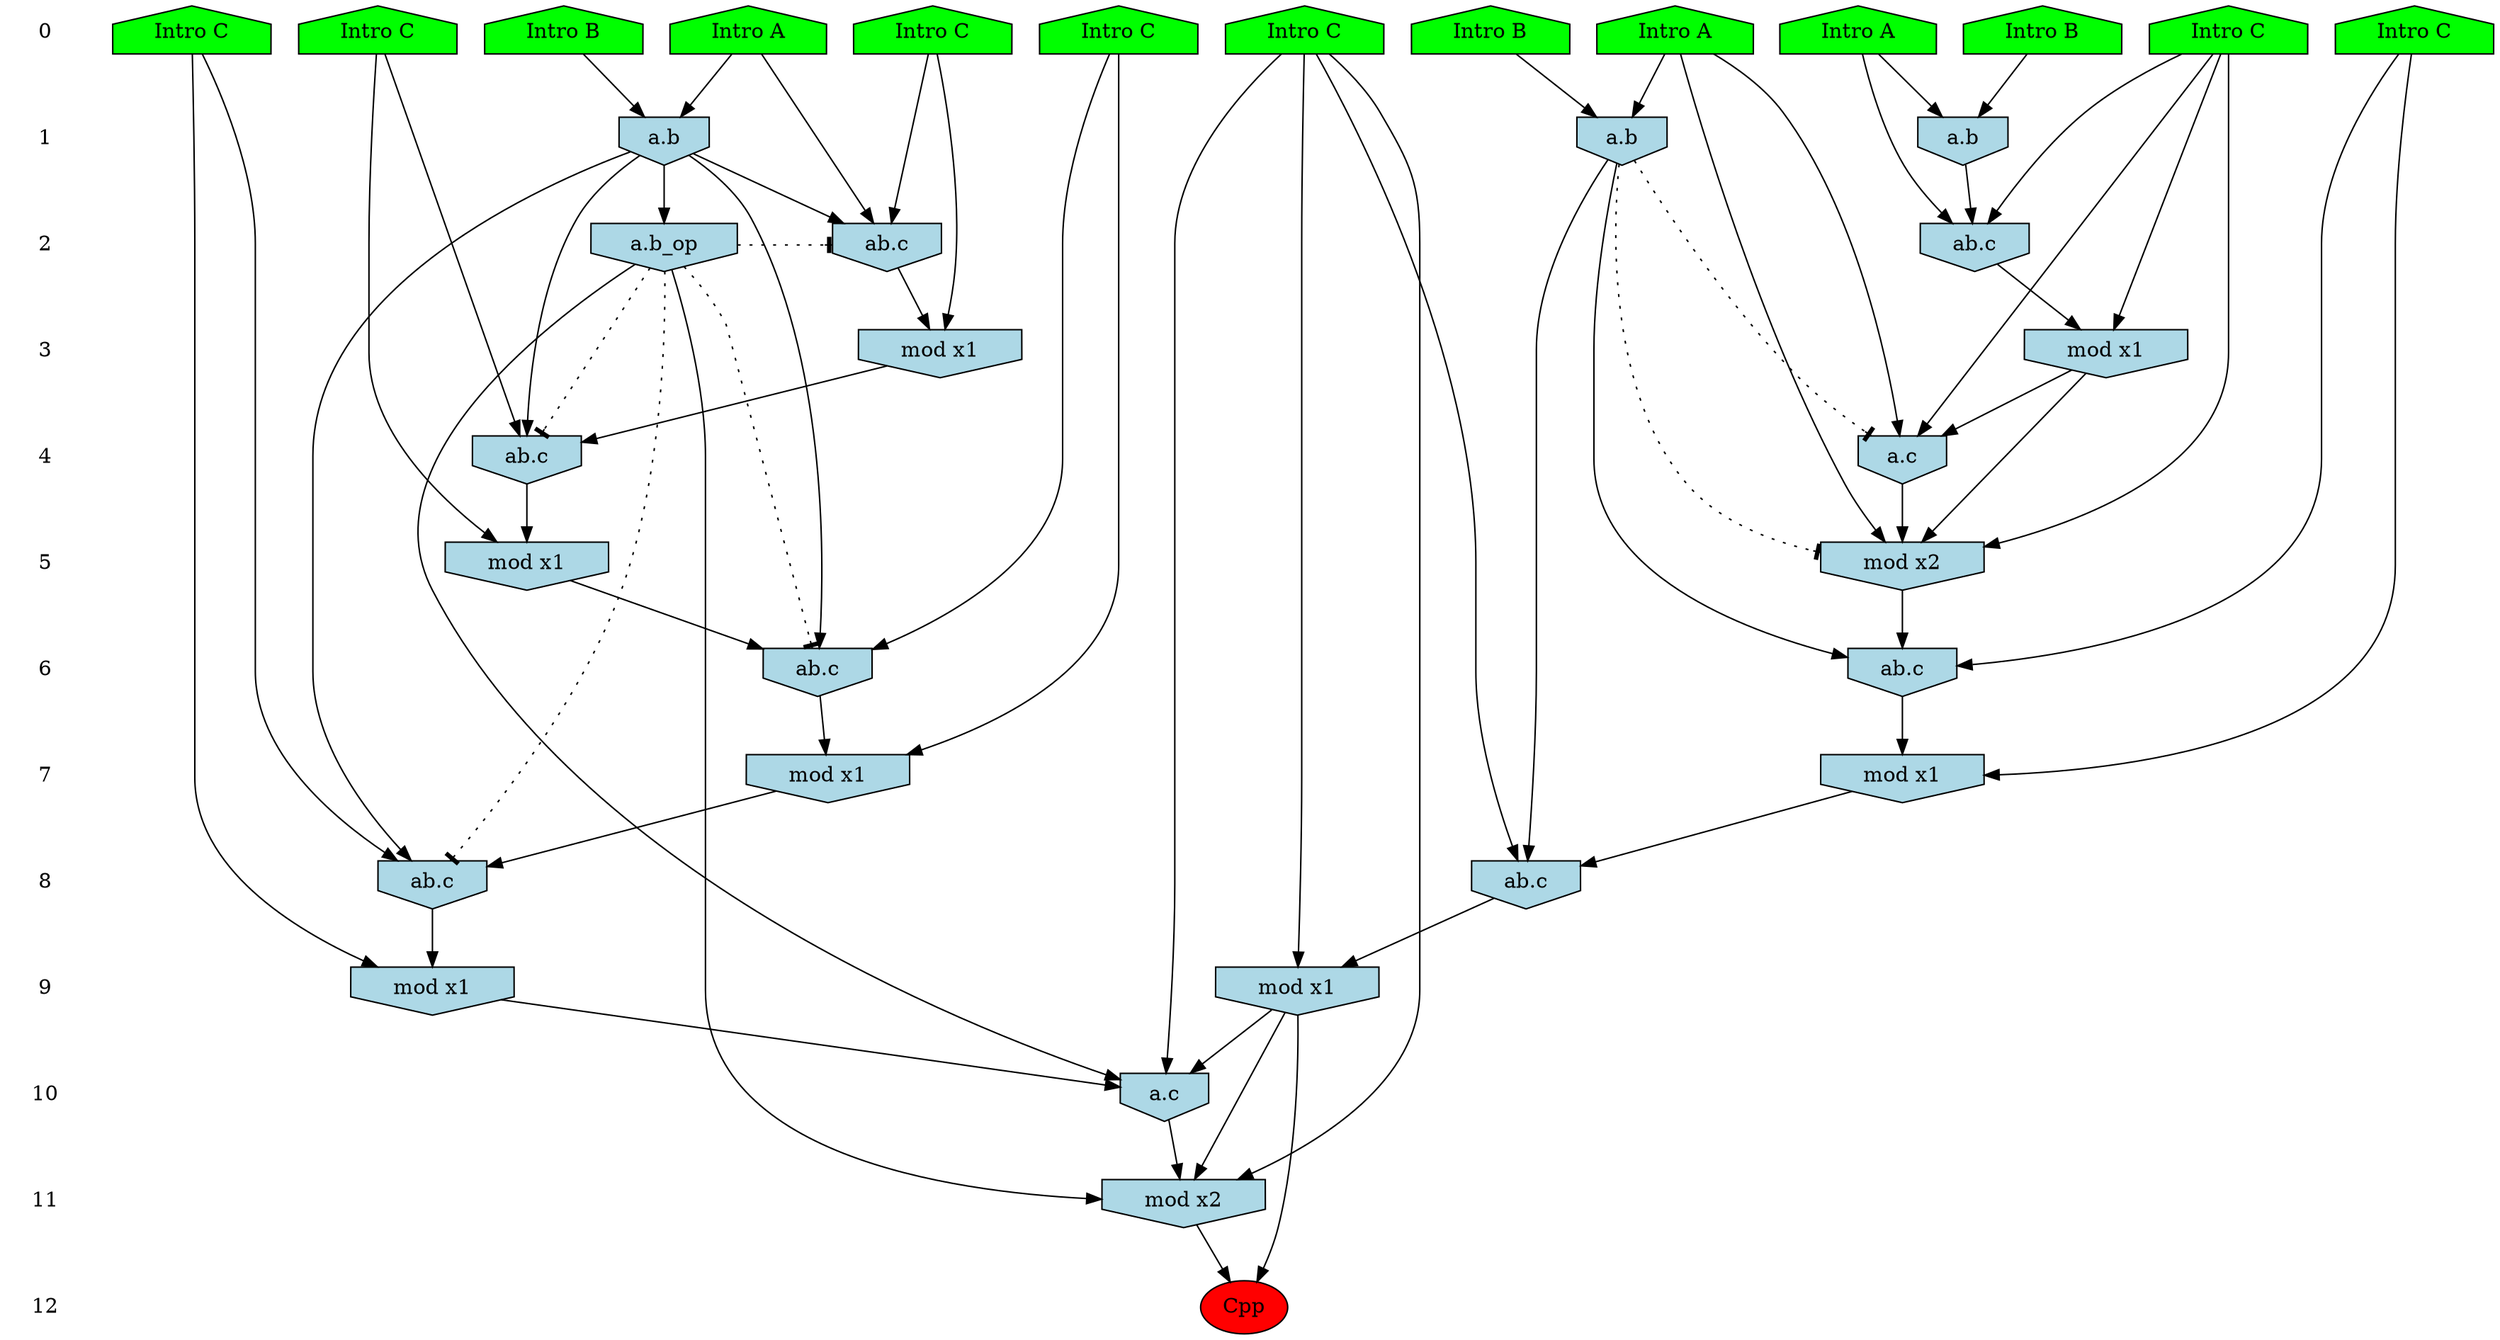 /* Compression of 1 causal flows obtained in average at 1.406002E+01 t.u */
/* Compressed causal flows were: [2242] */
digraph G{
 ranksep=.5 ; 
{ rank = same ; "0" [shape=plaintext] ; node_1 [label ="Intro A", shape=house, style=filled, fillcolor=green] ;
node_2 [label ="Intro B", shape=house, style=filled, fillcolor=green] ;
node_3 [label ="Intro A", shape=house, style=filled, fillcolor=green] ;
node_4 [label ="Intro B", shape=house, style=filled, fillcolor=green] ;
node_5 [label ="Intro B", shape=house, style=filled, fillcolor=green] ;
node_6 [label ="Intro A", shape=house, style=filled, fillcolor=green] ;
node_7 [label ="Intro C", shape=house, style=filled, fillcolor=green] ;
node_8 [label ="Intro C", shape=house, style=filled, fillcolor=green] ;
node_9 [label ="Intro C", shape=house, style=filled, fillcolor=green] ;
node_10 [label ="Intro C", shape=house, style=filled, fillcolor=green] ;
node_11 [label ="Intro C", shape=house, style=filled, fillcolor=green] ;
node_12 [label ="Intro C", shape=house, style=filled, fillcolor=green] ;
node_13 [label ="Intro C", shape=house, style=filled, fillcolor=green] ;
}
{ rank = same ; "1" [shape=plaintext] ; node_14 [label="a.b", shape=invhouse, style=filled, fillcolor = lightblue] ;
node_19 [label="a.b", shape=invhouse, style=filled, fillcolor = lightblue] ;
node_23 [label="a.b", shape=invhouse, style=filled, fillcolor = lightblue] ;
}
{ rank = same ; "2" [shape=plaintext] ; node_15 [label="ab.c", shape=invhouse, style=filled, fillcolor = lightblue] ;
node_20 [label="ab.c", shape=invhouse, style=filled, fillcolor = lightblue] ;
node_32 [label="a.b_op", shape=invhouse, style=filled, fillcolor = lightblue] ;
}
{ rank = same ; "3" [shape=plaintext] ; node_16 [label="mod x1", shape=invhouse, style=filled, fillcolor = lightblue] ;
node_21 [label="mod x1", shape=invhouse, style=filled, fillcolor = lightblue] ;
}
{ rank = same ; "4" [shape=plaintext] ; node_17 [label="a.c", shape=invhouse, style=filled, fillcolor = lightblue] ;
node_22 [label="ab.c", shape=invhouse, style=filled, fillcolor = lightblue] ;
}
{ rank = same ; "5" [shape=plaintext] ; node_18 [label="mod x2", shape=invhouse, style=filled, fillcolor = lightblue] ;
node_25 [label="mod x1", shape=invhouse, style=filled, fillcolor = lightblue] ;
}
{ rank = same ; "6" [shape=plaintext] ; node_24 [label="ab.c", shape=invhouse, style=filled, fillcolor = lightblue] ;
node_29 [label="ab.c", shape=invhouse, style=filled, fillcolor = lightblue] ;
}
{ rank = same ; "7" [shape=plaintext] ; node_26 [label="mod x1", shape=invhouse, style=filled, fillcolor = lightblue] ;
node_30 [label="mod x1", shape=invhouse, style=filled, fillcolor = lightblue] ;
}
{ rank = same ; "8" [shape=plaintext] ; node_27 [label="ab.c", shape=invhouse, style=filled, fillcolor = lightblue] ;
node_31 [label="ab.c", shape=invhouse, style=filled, fillcolor = lightblue] ;
}
{ rank = same ; "9" [shape=plaintext] ; node_28 [label="mod x1", shape=invhouse, style=filled, fillcolor = lightblue] ;
node_33 [label="mod x1", shape=invhouse, style=filled, fillcolor = lightblue] ;
}
{ rank = same ; "10" [shape=plaintext] ; node_34 [label="a.c", shape=invhouse, style=filled, fillcolor = lightblue] ;
}
{ rank = same ; "11" [shape=plaintext] ; node_35 [label="mod x2", shape=invhouse, style=filled, fillcolor = lightblue] ;
}
{ rank = same ; "12" [shape=plaintext] ; node_36 [label ="Cpp", style=filled, fillcolor=red] ;
}
"0" -> "1" [style="invis"]; 
"1" -> "2" [style="invis"]; 
"2" -> "3" [style="invis"]; 
"3" -> "4" [style="invis"]; 
"4" -> "5" [style="invis"]; 
"5" -> "6" [style="invis"]; 
"6" -> "7" [style="invis"]; 
"7" -> "8" [style="invis"]; 
"8" -> "9" [style="invis"]; 
"9" -> "10" [style="invis"]; 
"10" -> "11" [style="invis"]; 
"11" -> "12" [style="invis"]; 
node_5 -> node_14
node_6 -> node_14
node_6 -> node_15
node_7 -> node_15
node_14 -> node_15
node_7 -> node_16
node_15 -> node_16
node_3 -> node_17
node_7 -> node_17
node_16 -> node_17
node_3 -> node_18
node_7 -> node_18
node_16 -> node_18
node_17 -> node_18
node_1 -> node_19
node_4 -> node_19
node_1 -> node_20
node_8 -> node_20
node_19 -> node_20
node_8 -> node_21
node_20 -> node_21
node_9 -> node_22
node_19 -> node_22
node_21 -> node_22
node_2 -> node_23
node_3 -> node_23
node_12 -> node_24
node_18 -> node_24
node_23 -> node_24
node_9 -> node_25
node_22 -> node_25
node_12 -> node_26
node_24 -> node_26
node_11 -> node_27
node_23 -> node_27
node_26 -> node_27
node_11 -> node_28
node_27 -> node_28
node_10 -> node_29
node_19 -> node_29
node_25 -> node_29
node_10 -> node_30
node_29 -> node_30
node_13 -> node_31
node_19 -> node_31
node_30 -> node_31
node_19 -> node_32
node_13 -> node_33
node_31 -> node_33
node_11 -> node_34
node_28 -> node_34
node_32 -> node_34
node_33 -> node_34
node_11 -> node_35
node_28 -> node_35
node_32 -> node_35
node_34 -> node_35
node_28 -> node_36
node_35 -> node_36
node_23 -> node_18 [style=dotted, arrowhead = tee] 
node_23 -> node_17 [style=dotted, arrowhead = tee] 
node_32 -> node_31 [style=dotted, arrowhead = tee] 
node_32 -> node_29 [style=dotted, arrowhead = tee] 
node_32 -> node_22 [style=dotted, arrowhead = tee] 
node_32 -> node_20 [style=dotted, arrowhead = tee] 
}
/*
 Dot generation time: 0.000159
*/